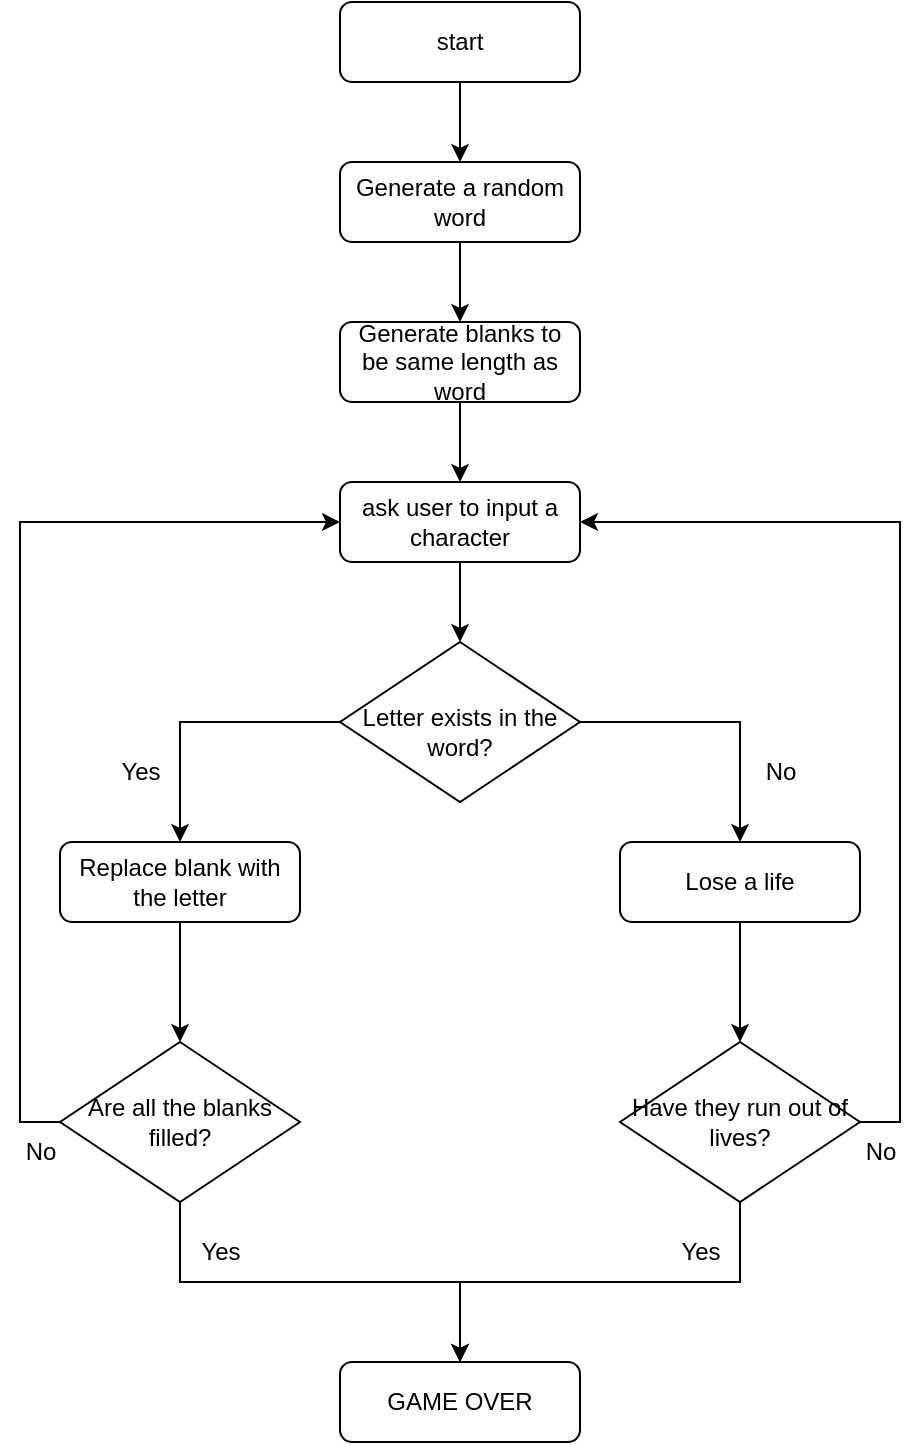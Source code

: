 <mxfile version="21.2.9" type="github">
  <diagram id="C5RBs43oDa-KdzZeNtuy" name="Page-1">
    <mxGraphModel dx="946" dy="554" grid="1" gridSize="10" guides="1" tooltips="1" connect="1" arrows="1" fold="1" page="1" pageScale="1" pageWidth="827" pageHeight="1169" math="0" shadow="0">
      <root>
        <mxCell id="WIyWlLk6GJQsqaUBKTNV-0" />
        <mxCell id="WIyWlLk6GJQsqaUBKTNV-1" parent="WIyWlLk6GJQsqaUBKTNV-0" />
        <mxCell id="WIyWlLk6GJQsqaUBKTNV-3" value="start" style="rounded=1;whiteSpace=wrap;html=1;fontSize=12;glass=0;strokeWidth=1;shadow=0;" parent="WIyWlLk6GJQsqaUBKTNV-1" vertex="1">
          <mxGeometry x="360" y="40" width="120" height="40" as="geometry" />
        </mxCell>
        <mxCell id="WIyWlLk6GJQsqaUBKTNV-6" value="&lt;br&gt;Letter exists in the word?" style="rhombus;whiteSpace=wrap;html=1;shadow=0;fontFamily=Helvetica;fontSize=12;align=center;strokeWidth=1;spacing=6;spacingTop=-4;" parent="WIyWlLk6GJQsqaUBKTNV-1" vertex="1">
          <mxGeometry x="360" y="360" width="120" height="80" as="geometry" />
        </mxCell>
        <mxCell id="WIyWlLk6GJQsqaUBKTNV-7" value="Lose a life" style="rounded=1;whiteSpace=wrap;html=1;fontSize=12;glass=0;strokeWidth=1;shadow=0;" parent="WIyWlLk6GJQsqaUBKTNV-1" vertex="1">
          <mxGeometry x="500" y="460" width="120" height="40" as="geometry" />
        </mxCell>
        <mxCell id="2uNmF7HNekODJOSDnZG9-0" value="Generate a random word" style="rounded=1;whiteSpace=wrap;html=1;" vertex="1" parent="WIyWlLk6GJQsqaUBKTNV-1">
          <mxGeometry x="360" y="120" width="120" height="40" as="geometry" />
        </mxCell>
        <mxCell id="2uNmF7HNekODJOSDnZG9-1" value="ask user to input a character" style="rounded=1;whiteSpace=wrap;html=1;" vertex="1" parent="WIyWlLk6GJQsqaUBKTNV-1">
          <mxGeometry x="360" y="280" width="120" height="40" as="geometry" />
        </mxCell>
        <mxCell id="2uNmF7HNekODJOSDnZG9-2" value="Replace blank with the letter" style="rounded=1;whiteSpace=wrap;html=1;" vertex="1" parent="WIyWlLk6GJQsqaUBKTNV-1">
          <mxGeometry x="220" y="460" width="120" height="40" as="geometry" />
        </mxCell>
        <mxCell id="2uNmF7HNekODJOSDnZG9-6" value="Generate blanks to be same length as word" style="rounded=1;whiteSpace=wrap;html=1;" vertex="1" parent="WIyWlLk6GJQsqaUBKTNV-1">
          <mxGeometry x="360" y="200" width="120" height="40" as="geometry" />
        </mxCell>
        <mxCell id="2uNmF7HNekODJOSDnZG9-7" value="" style="endArrow=classic;html=1;rounded=0;exitX=0.5;exitY=1;exitDx=0;exitDy=0;entryX=0.5;entryY=0;entryDx=0;entryDy=0;" edge="1" parent="WIyWlLk6GJQsqaUBKTNV-1" source="WIyWlLk6GJQsqaUBKTNV-3" target="2uNmF7HNekODJOSDnZG9-0">
          <mxGeometry width="50" height="50" relative="1" as="geometry">
            <mxPoint x="500" y="130" as="sourcePoint" />
            <mxPoint x="550" y="80" as="targetPoint" />
          </mxGeometry>
        </mxCell>
        <mxCell id="2uNmF7HNekODJOSDnZG9-9" value="" style="endArrow=classic;html=1;rounded=0;exitX=0.5;exitY=1;exitDx=0;exitDy=0;" edge="1" parent="WIyWlLk6GJQsqaUBKTNV-1" source="2uNmF7HNekODJOSDnZG9-0">
          <mxGeometry width="50" height="50" relative="1" as="geometry">
            <mxPoint x="420" y="170" as="sourcePoint" />
            <mxPoint x="420" y="200" as="targetPoint" />
          </mxGeometry>
        </mxCell>
        <mxCell id="2uNmF7HNekODJOSDnZG9-11" value="" style="endArrow=classic;html=1;rounded=0;exitX=0.5;exitY=1;exitDx=0;exitDy=0;entryX=0.5;entryY=0;entryDx=0;entryDy=0;" edge="1" parent="WIyWlLk6GJQsqaUBKTNV-1" source="2uNmF7HNekODJOSDnZG9-6" target="2uNmF7HNekODJOSDnZG9-1">
          <mxGeometry width="50" height="50" relative="1" as="geometry">
            <mxPoint x="430" y="170" as="sourcePoint" />
            <mxPoint x="430" y="210" as="targetPoint" />
          </mxGeometry>
        </mxCell>
        <mxCell id="2uNmF7HNekODJOSDnZG9-12" value="" style="endArrow=classic;html=1;rounded=0;exitX=0.5;exitY=1;exitDx=0;exitDy=0;" edge="1" parent="WIyWlLk6GJQsqaUBKTNV-1" source="2uNmF7HNekODJOSDnZG9-1">
          <mxGeometry width="50" height="50" relative="1" as="geometry">
            <mxPoint x="440" y="180" as="sourcePoint" />
            <mxPoint x="420" y="360" as="targetPoint" />
          </mxGeometry>
        </mxCell>
        <mxCell id="2uNmF7HNekODJOSDnZG9-13" value="" style="endArrow=classic;html=1;rounded=0;exitX=0;exitY=0.5;exitDx=0;exitDy=0;entryX=0.5;entryY=0;entryDx=0;entryDy=0;" edge="1" parent="WIyWlLk6GJQsqaUBKTNV-1" source="WIyWlLk6GJQsqaUBKTNV-6" target="2uNmF7HNekODJOSDnZG9-2">
          <mxGeometry width="50" height="50" relative="1" as="geometry">
            <mxPoint x="430" y="330" as="sourcePoint" />
            <mxPoint x="430" y="370" as="targetPoint" />
            <Array as="points">
              <mxPoint x="280" y="400" />
            </Array>
          </mxGeometry>
        </mxCell>
        <mxCell id="2uNmF7HNekODJOSDnZG9-14" value="" style="endArrow=classic;html=1;rounded=0;exitX=1;exitY=0.5;exitDx=0;exitDy=0;entryX=0.5;entryY=0;entryDx=0;entryDy=0;" edge="1" parent="WIyWlLk6GJQsqaUBKTNV-1" source="WIyWlLk6GJQsqaUBKTNV-6" target="WIyWlLk6GJQsqaUBKTNV-7">
          <mxGeometry width="50" height="50" relative="1" as="geometry">
            <mxPoint x="370" y="410" as="sourcePoint" />
            <mxPoint x="270" y="470" as="targetPoint" />
            <Array as="points">
              <mxPoint x="560" y="400" />
            </Array>
          </mxGeometry>
        </mxCell>
        <mxCell id="2uNmF7HNekODJOSDnZG9-15" value="Are all the blanks filled?" style="rhombus;whiteSpace=wrap;html=1;" vertex="1" parent="WIyWlLk6GJQsqaUBKTNV-1">
          <mxGeometry x="220" y="560" width="120" height="80" as="geometry" />
        </mxCell>
        <mxCell id="2uNmF7HNekODJOSDnZG9-17" value="Have they run out of lives?" style="rhombus;whiteSpace=wrap;html=1;" vertex="1" parent="WIyWlLk6GJQsqaUBKTNV-1">
          <mxGeometry x="500" y="560" width="120" height="80" as="geometry" />
        </mxCell>
        <mxCell id="2uNmF7HNekODJOSDnZG9-18" value="" style="endArrow=classic;html=1;rounded=0;exitX=0.5;exitY=1;exitDx=0;exitDy=0;entryX=0.5;entryY=0;entryDx=0;entryDy=0;" edge="1" parent="WIyWlLk6GJQsqaUBKTNV-1" source="2uNmF7HNekODJOSDnZG9-2" target="2uNmF7HNekODJOSDnZG9-15">
          <mxGeometry width="50" height="50" relative="1" as="geometry">
            <mxPoint x="450" y="330" as="sourcePoint" />
            <mxPoint x="450" y="370" as="targetPoint" />
          </mxGeometry>
        </mxCell>
        <mxCell id="2uNmF7HNekODJOSDnZG9-19" value="" style="endArrow=classic;html=1;rounded=0;exitX=0.5;exitY=1;exitDx=0;exitDy=0;entryX=0.5;entryY=0;entryDx=0;entryDy=0;" edge="1" parent="WIyWlLk6GJQsqaUBKTNV-1" source="WIyWlLk6GJQsqaUBKTNV-7" target="2uNmF7HNekODJOSDnZG9-17">
          <mxGeometry width="50" height="50" relative="1" as="geometry">
            <mxPoint x="250" y="510" as="sourcePoint" />
            <mxPoint x="250" y="570" as="targetPoint" />
          </mxGeometry>
        </mxCell>
        <mxCell id="2uNmF7HNekODJOSDnZG9-20" value="Yes" style="text;html=1;align=center;verticalAlign=middle;resizable=0;points=[];autosize=1;strokeColor=none;fillColor=none;" vertex="1" parent="WIyWlLk6GJQsqaUBKTNV-1">
          <mxGeometry x="240" y="410" width="40" height="30" as="geometry" />
        </mxCell>
        <mxCell id="2uNmF7HNekODJOSDnZG9-22" value="No" style="text;html=1;align=center;verticalAlign=middle;resizable=0;points=[];autosize=1;strokeColor=none;fillColor=none;" vertex="1" parent="WIyWlLk6GJQsqaUBKTNV-1">
          <mxGeometry x="560" y="410" width="40" height="30" as="geometry" />
        </mxCell>
        <mxCell id="2uNmF7HNekODJOSDnZG9-23" value="" style="endArrow=classic;html=1;rounded=0;exitX=0;exitY=0.5;exitDx=0;exitDy=0;entryX=0;entryY=0.5;entryDx=0;entryDy=0;" edge="1" parent="WIyWlLk6GJQsqaUBKTNV-1" source="2uNmF7HNekODJOSDnZG9-15" target="2uNmF7HNekODJOSDnZG9-1">
          <mxGeometry width="50" height="50" relative="1" as="geometry">
            <mxPoint x="340" y="510" as="sourcePoint" />
            <mxPoint x="180" y="300" as="targetPoint" />
            <Array as="points">
              <mxPoint x="200" y="600" />
              <mxPoint x="200" y="300" />
            </Array>
          </mxGeometry>
        </mxCell>
        <mxCell id="2uNmF7HNekODJOSDnZG9-26" value="" style="endArrow=classic;html=1;rounded=0;exitX=1;exitY=0.5;exitDx=0;exitDy=0;entryX=1;entryY=0.5;entryDx=0;entryDy=0;" edge="1" parent="WIyWlLk6GJQsqaUBKTNV-1" source="2uNmF7HNekODJOSDnZG9-17" target="2uNmF7HNekODJOSDnZG9-1">
          <mxGeometry width="50" height="50" relative="1" as="geometry">
            <mxPoint x="340" y="510" as="sourcePoint" />
            <mxPoint x="640" y="300" as="targetPoint" />
            <Array as="points">
              <mxPoint x="640" y="600" />
              <mxPoint x="640" y="300" />
            </Array>
          </mxGeometry>
        </mxCell>
        <mxCell id="2uNmF7HNekODJOSDnZG9-27" value="" style="endArrow=classic;html=1;rounded=0;exitX=0.5;exitY=1;exitDx=0;exitDy=0;" edge="1" parent="WIyWlLk6GJQsqaUBKTNV-1" source="2uNmF7HNekODJOSDnZG9-15">
          <mxGeometry width="50" height="50" relative="1" as="geometry">
            <mxPoint x="340" y="510" as="sourcePoint" />
            <mxPoint x="420" y="720" as="targetPoint" />
            <Array as="points">
              <mxPoint x="280" y="680" />
              <mxPoint x="420" y="680" />
            </Array>
          </mxGeometry>
        </mxCell>
        <mxCell id="2uNmF7HNekODJOSDnZG9-28" value="" style="endArrow=classic;html=1;rounded=0;exitX=0.5;exitY=1;exitDx=0;exitDy=0;" edge="1" parent="WIyWlLk6GJQsqaUBKTNV-1" source="2uNmF7HNekODJOSDnZG9-17">
          <mxGeometry width="50" height="50" relative="1" as="geometry">
            <mxPoint x="270" y="650" as="sourcePoint" />
            <mxPoint x="420" y="720" as="targetPoint" />
            <Array as="points">
              <mxPoint x="560" y="680" />
              <mxPoint x="420" y="680" />
            </Array>
          </mxGeometry>
        </mxCell>
        <mxCell id="2uNmF7HNekODJOSDnZG9-29" value="GAME OVER" style="rounded=1;whiteSpace=wrap;html=1;" vertex="1" parent="WIyWlLk6GJQsqaUBKTNV-1">
          <mxGeometry x="360" y="720" width="120" height="40" as="geometry" />
        </mxCell>
        <mxCell id="2uNmF7HNekODJOSDnZG9-30" value="No" style="text;html=1;align=center;verticalAlign=middle;resizable=0;points=[];autosize=1;strokeColor=none;fillColor=none;" vertex="1" parent="WIyWlLk6GJQsqaUBKTNV-1">
          <mxGeometry x="190" y="600" width="40" height="30" as="geometry" />
        </mxCell>
        <mxCell id="2uNmF7HNekODJOSDnZG9-31" value="No" style="text;html=1;align=center;verticalAlign=middle;resizable=0;points=[];autosize=1;strokeColor=none;fillColor=none;" vertex="1" parent="WIyWlLk6GJQsqaUBKTNV-1">
          <mxGeometry x="610" y="600" width="40" height="30" as="geometry" />
        </mxCell>
        <mxCell id="2uNmF7HNekODJOSDnZG9-32" value="Yes" style="text;html=1;align=center;verticalAlign=middle;resizable=0;points=[];autosize=1;strokeColor=none;fillColor=none;" vertex="1" parent="WIyWlLk6GJQsqaUBKTNV-1">
          <mxGeometry x="280" y="650" width="40" height="30" as="geometry" />
        </mxCell>
        <mxCell id="2uNmF7HNekODJOSDnZG9-33" value="Yes" style="text;html=1;align=center;verticalAlign=middle;resizable=0;points=[];autosize=1;strokeColor=none;fillColor=none;" vertex="1" parent="WIyWlLk6GJQsqaUBKTNV-1">
          <mxGeometry x="520" y="650" width="40" height="30" as="geometry" />
        </mxCell>
      </root>
    </mxGraphModel>
  </diagram>
</mxfile>
